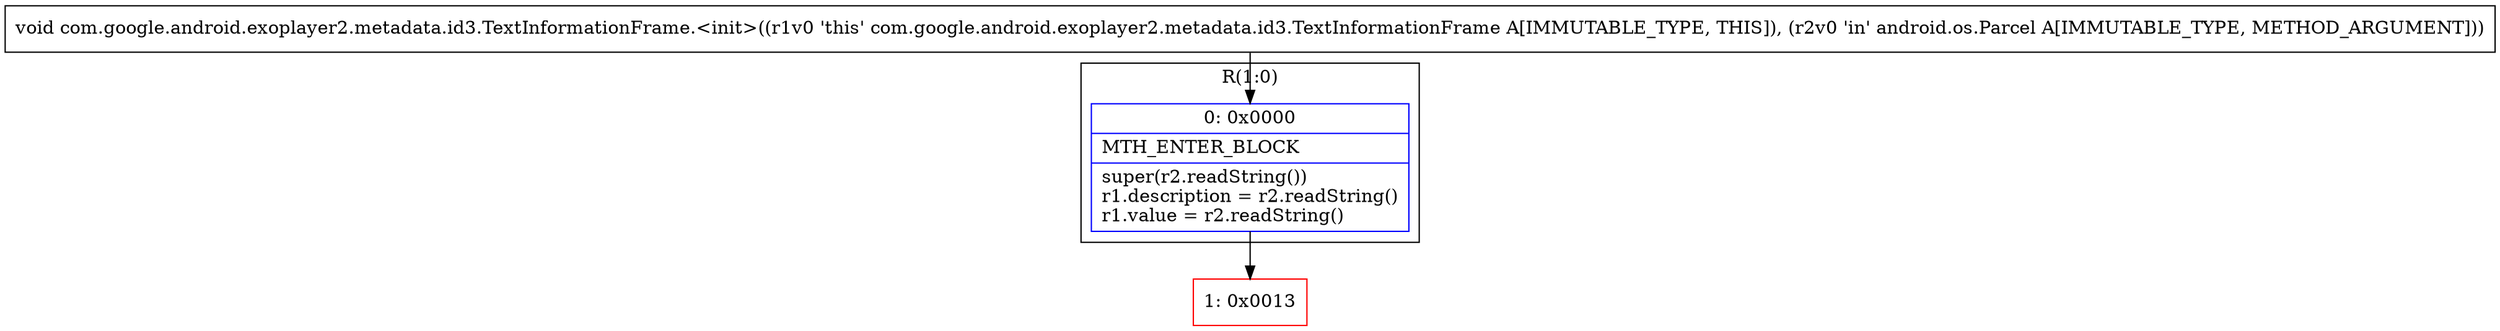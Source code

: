 digraph "CFG forcom.google.android.exoplayer2.metadata.id3.TextInformationFrame.\<init\>(Landroid\/os\/Parcel;)V" {
subgraph cluster_Region_99852048 {
label = "R(1:0)";
node [shape=record,color=blue];
Node_0 [shape=record,label="{0\:\ 0x0000|MTH_ENTER_BLOCK\l|super(r2.readString())\lr1.description = r2.readString()\lr1.value = r2.readString()\l}"];
}
Node_1 [shape=record,color=red,label="{1\:\ 0x0013}"];
MethodNode[shape=record,label="{void com.google.android.exoplayer2.metadata.id3.TextInformationFrame.\<init\>((r1v0 'this' com.google.android.exoplayer2.metadata.id3.TextInformationFrame A[IMMUTABLE_TYPE, THIS]), (r2v0 'in' android.os.Parcel A[IMMUTABLE_TYPE, METHOD_ARGUMENT])) }"];
MethodNode -> Node_0;
Node_0 -> Node_1;
}

